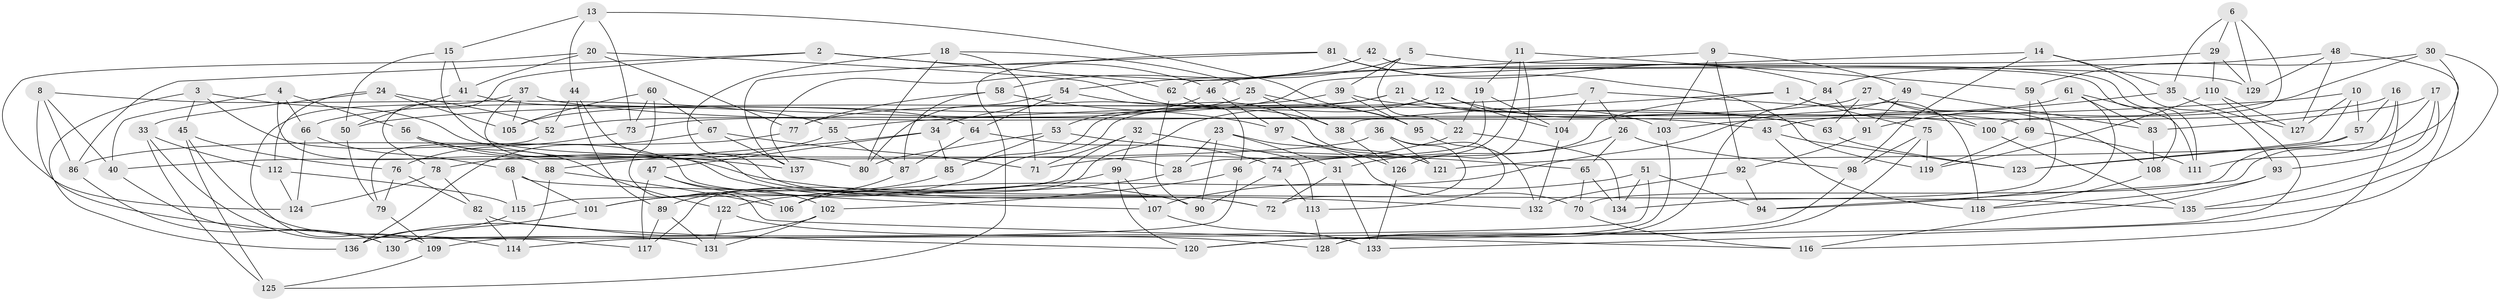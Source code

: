 // coarse degree distribution, {3: 0.17073170731707318, 4: 0.43902439024390244, 5: 0.07317073170731707, 6: 0.12195121951219512, 7: 0.04878048780487805, 8: 0.024390243902439025, 13: 0.024390243902439025, 14: 0.024390243902439025, 17: 0.04878048780487805, 9: 0.024390243902439025}
// Generated by graph-tools (version 1.1) at 2025/01/03/04/25 22:01:28]
// undirected, 137 vertices, 274 edges
graph export_dot {
graph [start="1"]
  node [color=gray90,style=filled];
  1;
  2;
  3;
  4;
  5;
  6;
  7;
  8;
  9;
  10;
  11;
  12;
  13;
  14;
  15;
  16;
  17;
  18;
  19;
  20;
  21;
  22;
  23;
  24;
  25;
  26;
  27;
  28;
  29;
  30;
  31;
  32;
  33;
  34;
  35;
  36;
  37;
  38;
  39;
  40;
  41;
  42;
  43;
  44;
  45;
  46;
  47;
  48;
  49;
  50;
  51;
  52;
  53;
  54;
  55;
  56;
  57;
  58;
  59;
  60;
  61;
  62;
  63;
  64;
  65;
  66;
  67;
  68;
  69;
  70;
  71;
  72;
  73;
  74;
  75;
  76;
  77;
  78;
  79;
  80;
  81;
  82;
  83;
  84;
  85;
  86;
  87;
  88;
  89;
  90;
  91;
  92;
  93;
  94;
  95;
  96;
  97;
  98;
  99;
  100;
  101;
  102;
  103;
  104;
  105;
  106;
  107;
  108;
  109;
  110;
  111;
  112;
  113;
  114;
  115;
  116;
  117;
  118;
  119;
  120;
  121;
  122;
  123;
  124;
  125;
  126;
  127;
  128;
  129;
  130;
  131;
  132;
  133;
  134;
  135;
  136;
  137;
  1 -- 75;
  1 -- 38;
  1 -- 74;
  1 -- 118;
  2 -- 46;
  2 -- 62;
  2 -- 86;
  2 -- 78;
  3 -- 45;
  3 -- 136;
  3 -- 107;
  3 -- 80;
  4 -- 56;
  4 -- 88;
  4 -- 66;
  4 -- 40;
  5 -- 54;
  5 -- 22;
  5 -- 129;
  5 -- 39;
  6 -- 35;
  6 -- 100;
  6 -- 129;
  6 -- 29;
  7 -- 26;
  7 -- 69;
  7 -- 104;
  7 -- 50;
  8 -- 86;
  8 -- 40;
  8 -- 117;
  8 -- 55;
  9 -- 103;
  9 -- 62;
  9 -- 92;
  9 -- 49;
  10 -- 123;
  10 -- 55;
  10 -- 127;
  10 -- 57;
  11 -- 96;
  11 -- 19;
  11 -- 59;
  11 -- 126;
  12 -- 63;
  12 -- 104;
  12 -- 101;
  12 -- 117;
  13 -- 73;
  13 -- 15;
  13 -- 44;
  13 -- 95;
  14 -- 105;
  14 -- 98;
  14 -- 35;
  14 -- 93;
  15 -- 28;
  15 -- 50;
  15 -- 41;
  16 -- 116;
  16 -- 57;
  16 -- 111;
  16 -- 103;
  17 -- 121;
  17 -- 93;
  17 -- 83;
  17 -- 135;
  18 -- 80;
  18 -- 71;
  18 -- 72;
  18 -- 25;
  19 -- 104;
  19 -- 28;
  19 -- 22;
  20 -- 124;
  20 -- 41;
  20 -- 77;
  20 -- 38;
  21 -- 85;
  21 -- 100;
  21 -- 103;
  21 -- 34;
  22 -- 134;
  22 -- 71;
  23 -- 90;
  23 -- 31;
  23 -- 28;
  23 -- 70;
  24 -- 105;
  24 -- 52;
  24 -- 112;
  24 -- 33;
  25 -- 66;
  25 -- 38;
  25 -- 95;
  26 -- 65;
  26 -- 98;
  26 -- 31;
  27 -- 108;
  27 -- 52;
  27 -- 63;
  27 -- 100;
  28 -- 122;
  29 -- 129;
  29 -- 46;
  29 -- 110;
  30 -- 59;
  30 -- 135;
  30 -- 43;
  30 -- 94;
  31 -- 133;
  31 -- 72;
  32 -- 71;
  32 -- 113;
  32 -- 99;
  32 -- 115;
  33 -- 125;
  33 -- 114;
  33 -- 112;
  34 -- 47;
  34 -- 88;
  34 -- 85;
  35 -- 127;
  35 -- 91;
  36 -- 113;
  36 -- 40;
  36 -- 72;
  36 -- 121;
  37 -- 43;
  37 -- 105;
  37 -- 90;
  37 -- 109;
  38 -- 126;
  39 -- 95;
  39 -- 77;
  39 -- 63;
  40 -- 130;
  41 -- 50;
  41 -- 64;
  42 -- 111;
  42 -- 137;
  42 -- 108;
  42 -- 58;
  43 -- 123;
  43 -- 118;
  44 -- 52;
  44 -- 72;
  44 -- 89;
  45 -- 125;
  45 -- 131;
  45 -- 76;
  46 -- 97;
  46 -- 53;
  47 -- 106;
  47 -- 117;
  47 -- 102;
  48 -- 129;
  48 -- 84;
  48 -- 127;
  48 -- 133;
  49 -- 83;
  49 -- 91;
  49 -- 106;
  50 -- 79;
  51 -- 134;
  51 -- 130;
  51 -- 94;
  51 -- 107;
  52 -- 79;
  53 -- 80;
  53 -- 65;
  53 -- 85;
  54 -- 121;
  54 -- 80;
  54 -- 64;
  55 -- 87;
  55 -- 78;
  56 -- 122;
  56 -- 137;
  56 -- 132;
  57 -- 70;
  57 -- 123;
  58 -- 77;
  58 -- 97;
  58 -- 87;
  59 -- 134;
  59 -- 69;
  60 -- 116;
  60 -- 105;
  60 -- 67;
  60 -- 73;
  61 -- 73;
  61 -- 83;
  61 -- 94;
  61 -- 111;
  62 -- 96;
  62 -- 90;
  63 -- 123;
  64 -- 87;
  64 -- 74;
  65 -- 70;
  65 -- 134;
  66 -- 68;
  66 -- 124;
  67 -- 137;
  67 -- 71;
  67 -- 136;
  68 -- 115;
  68 -- 135;
  68 -- 101;
  69 -- 119;
  69 -- 111;
  70 -- 116;
  73 -- 76;
  74 -- 113;
  74 -- 90;
  75 -- 128;
  75 -- 119;
  75 -- 98;
  76 -- 82;
  76 -- 79;
  77 -- 86;
  78 -- 124;
  78 -- 82;
  79 -- 109;
  81 -- 137;
  81 -- 84;
  81 -- 119;
  81 -- 125;
  82 -- 114;
  82 -- 120;
  83 -- 108;
  84 -- 91;
  84 -- 128;
  85 -- 89;
  86 -- 130;
  87 -- 106;
  88 -- 114;
  88 -- 106;
  89 -- 117;
  89 -- 131;
  91 -- 92;
  92 -- 132;
  92 -- 94;
  93 -- 116;
  93 -- 118;
  95 -- 132;
  96 -- 102;
  96 -- 109;
  97 -- 121;
  97 -- 126;
  98 -- 120;
  99 -- 101;
  99 -- 107;
  99 -- 120;
  100 -- 135;
  101 -- 130;
  102 -- 136;
  102 -- 131;
  103 -- 120;
  104 -- 132;
  107 -- 133;
  108 -- 118;
  109 -- 125;
  110 -- 127;
  110 -- 119;
  110 -- 114;
  112 -- 124;
  112 -- 115;
  113 -- 128;
  115 -- 136;
  122 -- 131;
  122 -- 128;
  126 -- 133;
}

